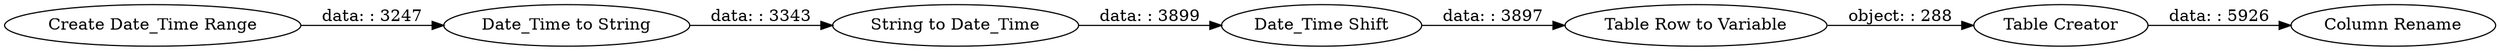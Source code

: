 digraph {
	"-8589087190616614740_5" [label="Table Row to Variable"]
	"-8589087190616614740_4" [label="Date_Time Shift"]
	"-8589087190616614740_7" [label="Column Rename"]
	"-8589087190616614740_1" [label="Create Date_Time Range"]
	"-8589087190616614740_6" [label="Table Creator"]
	"-8589087190616614740_2" [label="Date_Time to String"]
	"-8589087190616614740_3" [label="String to Date_Time"]
	"-8589087190616614740_1" -> "-8589087190616614740_2" [label="data: : 3247"]
	"-8589087190616614740_6" -> "-8589087190616614740_7" [label="data: : 5926"]
	"-8589087190616614740_4" -> "-8589087190616614740_5" [label="data: : 3897"]
	"-8589087190616614740_3" -> "-8589087190616614740_4" [label="data: : 3899"]
	"-8589087190616614740_5" -> "-8589087190616614740_6" [label="object: : 288"]
	"-8589087190616614740_2" -> "-8589087190616614740_3" [label="data: : 3343"]
	rankdir=LR
}
